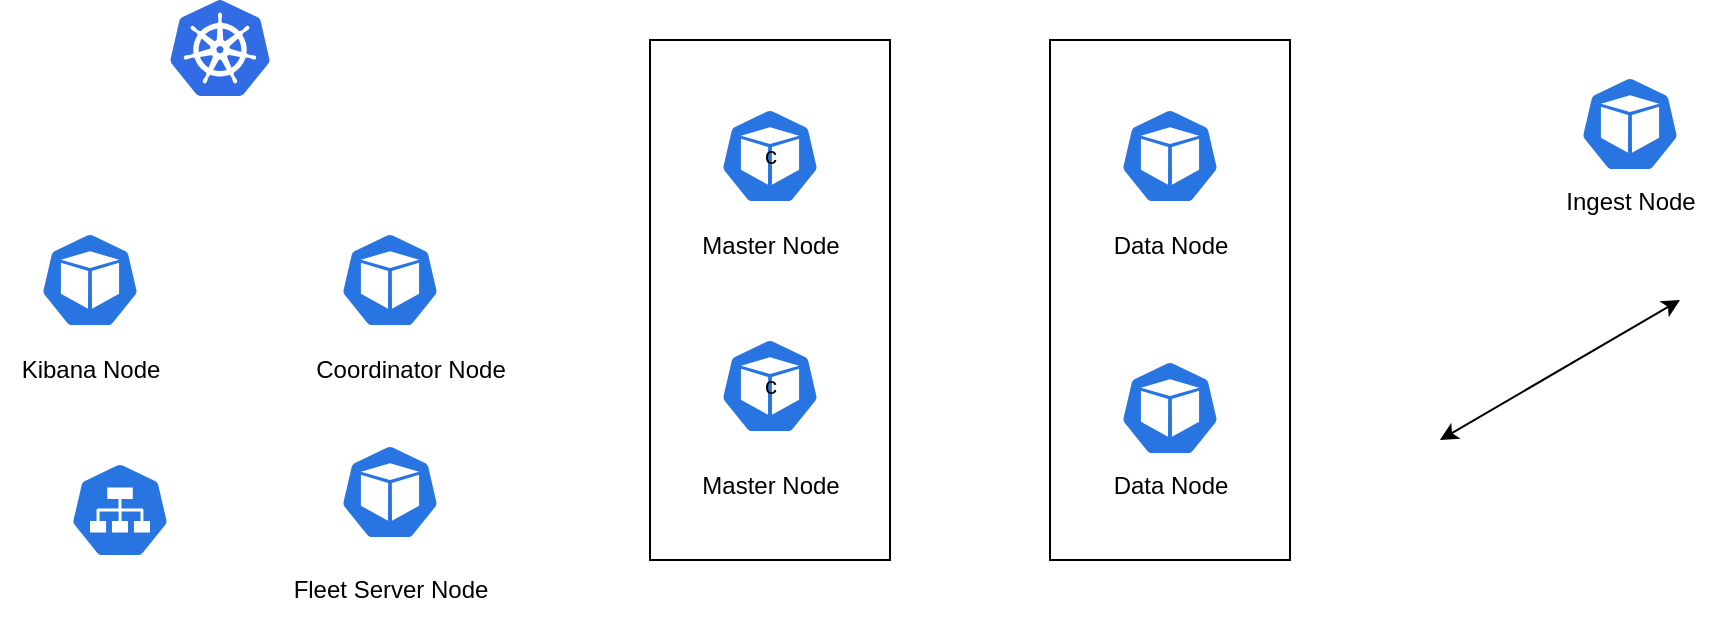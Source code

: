 <mxfile version="20.2.3" type="github">
  <diagram id="WI9T0HZ2pTsCkuznbFz-" name="Page-1">
    <mxGraphModel dx="1153" dy="608" grid="1" gridSize="10" guides="1" tooltips="1" connect="1" arrows="1" fold="1" page="1" pageScale="1" pageWidth="1169" pageHeight="827" math="0" shadow="0">
      <root>
        <mxCell id="0" />
        <mxCell id="1" parent="0" />
        <mxCell id="s90jCnnxSJwFDAYOhbZ5-28" value="" style="rounded=0;whiteSpace=wrap;html=1;" vertex="1" parent="1">
          <mxGeometry x="665" y="110" width="120" height="260" as="geometry" />
        </mxCell>
        <mxCell id="s90jCnnxSJwFDAYOhbZ5-27" value="" style="rounded=0;whiteSpace=wrap;html=1;" vertex="1" parent="1">
          <mxGeometry x="465" y="110" width="120" height="260" as="geometry" />
        </mxCell>
        <mxCell id="s90jCnnxSJwFDAYOhbZ5-1" value="c" style="sketch=0;html=1;dashed=0;whitespace=wrap;fillColor=#2875E2;strokeColor=#ffffff;points=[[0.005,0.63,0],[0.1,0.2,0],[0.9,0.2,0],[0.5,0,0],[0.995,0.63,0],[0.72,0.99,0],[0.5,1,0],[0.28,0.99,0]];shape=mxgraph.kubernetes.icon;prIcon=pod" vertex="1" parent="1">
          <mxGeometry x="500" y="144" width="50" height="48" as="geometry" />
        </mxCell>
        <mxCell id="s90jCnnxSJwFDAYOhbZ5-2" value="" style="sketch=0;html=1;dashed=0;whitespace=wrap;fillColor=#2875E2;strokeColor=#ffffff;points=[[0.005,0.63,0],[0.1,0.2,0],[0.9,0.2,0],[0.5,0,0],[0.995,0.63,0],[0.72,0.99,0],[0.5,1,0],[0.28,0.99,0]];shape=mxgraph.kubernetes.icon;prIcon=pod" vertex="1" parent="1">
          <mxGeometry x="700" y="270" width="50" height="48" as="geometry" />
        </mxCell>
        <mxCell id="s90jCnnxSJwFDAYOhbZ5-3" value="" style="sketch=0;html=1;dashed=0;whitespace=wrap;fillColor=#2875E2;strokeColor=#ffffff;points=[[0.005,0.63,0],[0.1,0.2,0],[0.9,0.2,0],[0.5,0,0],[0.995,0.63,0],[0.72,0.99,0],[0.5,1,0],[0.28,0.99,0]];shape=mxgraph.kubernetes.icon;prIcon=pod" vertex="1" parent="1">
          <mxGeometry x="310" y="206" width="50" height="48" as="geometry" />
        </mxCell>
        <mxCell id="s90jCnnxSJwFDAYOhbZ5-8" value="Master Node" style="text;html=1;resizable=0;autosize=1;align=center;verticalAlign=middle;points=[];fillColor=none;strokeColor=none;rounded=0;" vertex="1" parent="1">
          <mxGeometry x="480" y="198" width="90" height="30" as="geometry" />
        </mxCell>
        <mxCell id="s90jCnnxSJwFDAYOhbZ5-9" value="Data Node" style="text;html=1;resizable=0;autosize=1;align=center;verticalAlign=middle;points=[];fillColor=none;strokeColor=none;rounded=0;" vertex="1" parent="1">
          <mxGeometry x="685" y="318" width="80" height="30" as="geometry" />
        </mxCell>
        <mxCell id="s90jCnnxSJwFDAYOhbZ5-10" value="" style="sketch=0;html=1;dashed=0;whitespace=wrap;fillColor=#2875E2;strokeColor=#ffffff;points=[[0.005,0.63,0],[0.1,0.2,0],[0.9,0.2,0],[0.5,0,0],[0.995,0.63,0],[0.72,0.99,0],[0.5,1,0],[0.28,0.99,0]];shape=mxgraph.kubernetes.icon;prIcon=pod" vertex="1" parent="1">
          <mxGeometry x="700" y="144" width="50" height="48" as="geometry" />
        </mxCell>
        <mxCell id="s90jCnnxSJwFDAYOhbZ5-11" value="Data Node" style="text;html=1;resizable=0;autosize=1;align=center;verticalAlign=middle;points=[];fillColor=none;strokeColor=none;rounded=0;" vertex="1" parent="1">
          <mxGeometry x="685" y="198" width="80" height="30" as="geometry" />
        </mxCell>
        <mxCell id="s90jCnnxSJwFDAYOhbZ5-12" value="Coordinator Node" style="text;html=1;resizable=0;autosize=1;align=center;verticalAlign=middle;points=[];fillColor=none;strokeColor=none;rounded=0;" vertex="1" parent="1">
          <mxGeometry x="285" y="260" width="120" height="30" as="geometry" />
        </mxCell>
        <mxCell id="s90jCnnxSJwFDAYOhbZ5-13" value="" style="sketch=0;html=1;dashed=0;whitespace=wrap;fillColor=#2875E2;strokeColor=#ffffff;points=[[0.005,0.63,0],[0.1,0.2,0],[0.9,0.2,0],[0.5,0,0],[0.995,0.63,0],[0.72,0.99,0],[0.5,1,0],[0.28,0.99,0]];shape=mxgraph.kubernetes.icon;prIcon=pod" vertex="1" parent="1">
          <mxGeometry x="310" y="312" width="50" height="48" as="geometry" />
        </mxCell>
        <mxCell id="s90jCnnxSJwFDAYOhbZ5-14" value="Fleet Server Node" style="text;html=1;resizable=0;autosize=1;align=center;verticalAlign=middle;points=[];fillColor=none;strokeColor=none;rounded=0;" vertex="1" parent="1">
          <mxGeometry x="275" y="370" width="120" height="30" as="geometry" />
        </mxCell>
        <mxCell id="s90jCnnxSJwFDAYOhbZ5-16" value="" style="sketch=0;aspect=fixed;html=1;points=[];align=center;image;fontSize=12;image=img/lib/mscae/Kubernetes.svg;" vertex="1" parent="1">
          <mxGeometry x="225" y="90" width="50" height="48" as="geometry" />
        </mxCell>
        <mxCell id="s90jCnnxSJwFDAYOhbZ5-17" value="" style="sketch=0;html=1;dashed=0;whitespace=wrap;fillColor=#2875E2;strokeColor=#ffffff;points=[[0.005,0.63,0],[0.1,0.2,0],[0.9,0.2,0],[0.5,0,0],[0.995,0.63,0],[0.72,0.99,0],[0.5,1,0],[0.28,0.99,0]];shape=mxgraph.kubernetes.icon;prIcon=svc" vertex="1" parent="1">
          <mxGeometry x="175" y="321" width="50" height="48" as="geometry" />
        </mxCell>
        <mxCell id="s90jCnnxSJwFDAYOhbZ5-18" value="" style="sketch=0;html=1;dashed=0;whitespace=wrap;fillColor=#2875E2;strokeColor=#ffffff;points=[[0.005,0.63,0],[0.1,0.2,0],[0.9,0.2,0],[0.5,0,0],[0.995,0.63,0],[0.72,0.99,0],[0.5,1,0],[0.28,0.99,0]];shape=mxgraph.kubernetes.icon;prIcon=pod" vertex="1" parent="1">
          <mxGeometry x="160" y="206" width="50" height="48" as="geometry" />
        </mxCell>
        <mxCell id="s90jCnnxSJwFDAYOhbZ5-19" value="Kibana Node" style="text;html=1;resizable=0;autosize=1;align=center;verticalAlign=middle;points=[];fillColor=none;strokeColor=none;rounded=0;" vertex="1" parent="1">
          <mxGeometry x="140" y="260" width="90" height="30" as="geometry" />
        </mxCell>
        <mxCell id="s90jCnnxSJwFDAYOhbZ5-21" value="" style="sketch=0;html=1;dashed=0;whitespace=wrap;fillColor=#2875E2;strokeColor=#ffffff;points=[[0.005,0.63,0],[0.1,0.2,0],[0.9,0.2,0],[0.5,0,0],[0.995,0.63,0],[0.72,0.99,0],[0.5,1,0],[0.28,0.99,0]];shape=mxgraph.kubernetes.icon;prIcon=pod" vertex="1" parent="1">
          <mxGeometry x="930" y="128" width="50" height="48" as="geometry" />
        </mxCell>
        <mxCell id="s90jCnnxSJwFDAYOhbZ5-22" value="" style="endArrow=classic;startArrow=classic;html=1;rounded=0;" edge="1" parent="1">
          <mxGeometry width="50" height="50" relative="1" as="geometry">
            <mxPoint x="860" y="310" as="sourcePoint" />
            <mxPoint x="980" y="240" as="targetPoint" />
          </mxGeometry>
        </mxCell>
        <mxCell id="s90jCnnxSJwFDAYOhbZ5-23" value="Ingest Node" style="text;html=1;resizable=0;autosize=1;align=center;verticalAlign=middle;points=[];fillColor=none;strokeColor=none;rounded=0;" vertex="1" parent="1">
          <mxGeometry x="910" y="176" width="90" height="30" as="geometry" />
        </mxCell>
        <mxCell id="s90jCnnxSJwFDAYOhbZ5-25" value="c" style="sketch=0;html=1;dashed=0;whitespace=wrap;fillColor=#2875E2;strokeColor=#ffffff;points=[[0.005,0.63,0],[0.1,0.2,0],[0.9,0.2,0],[0.5,0,0],[0.995,0.63,0],[0.72,0.99,0],[0.5,1,0],[0.28,0.99,0]];shape=mxgraph.kubernetes.icon;prIcon=pod" vertex="1" parent="1">
          <mxGeometry x="500" y="259" width="50" height="48" as="geometry" />
        </mxCell>
        <mxCell id="s90jCnnxSJwFDAYOhbZ5-26" value="Master Node" style="text;html=1;resizable=0;autosize=1;align=center;verticalAlign=middle;points=[];fillColor=none;strokeColor=none;rounded=0;" vertex="1" parent="1">
          <mxGeometry x="480" y="318" width="90" height="30" as="geometry" />
        </mxCell>
      </root>
    </mxGraphModel>
  </diagram>
</mxfile>
